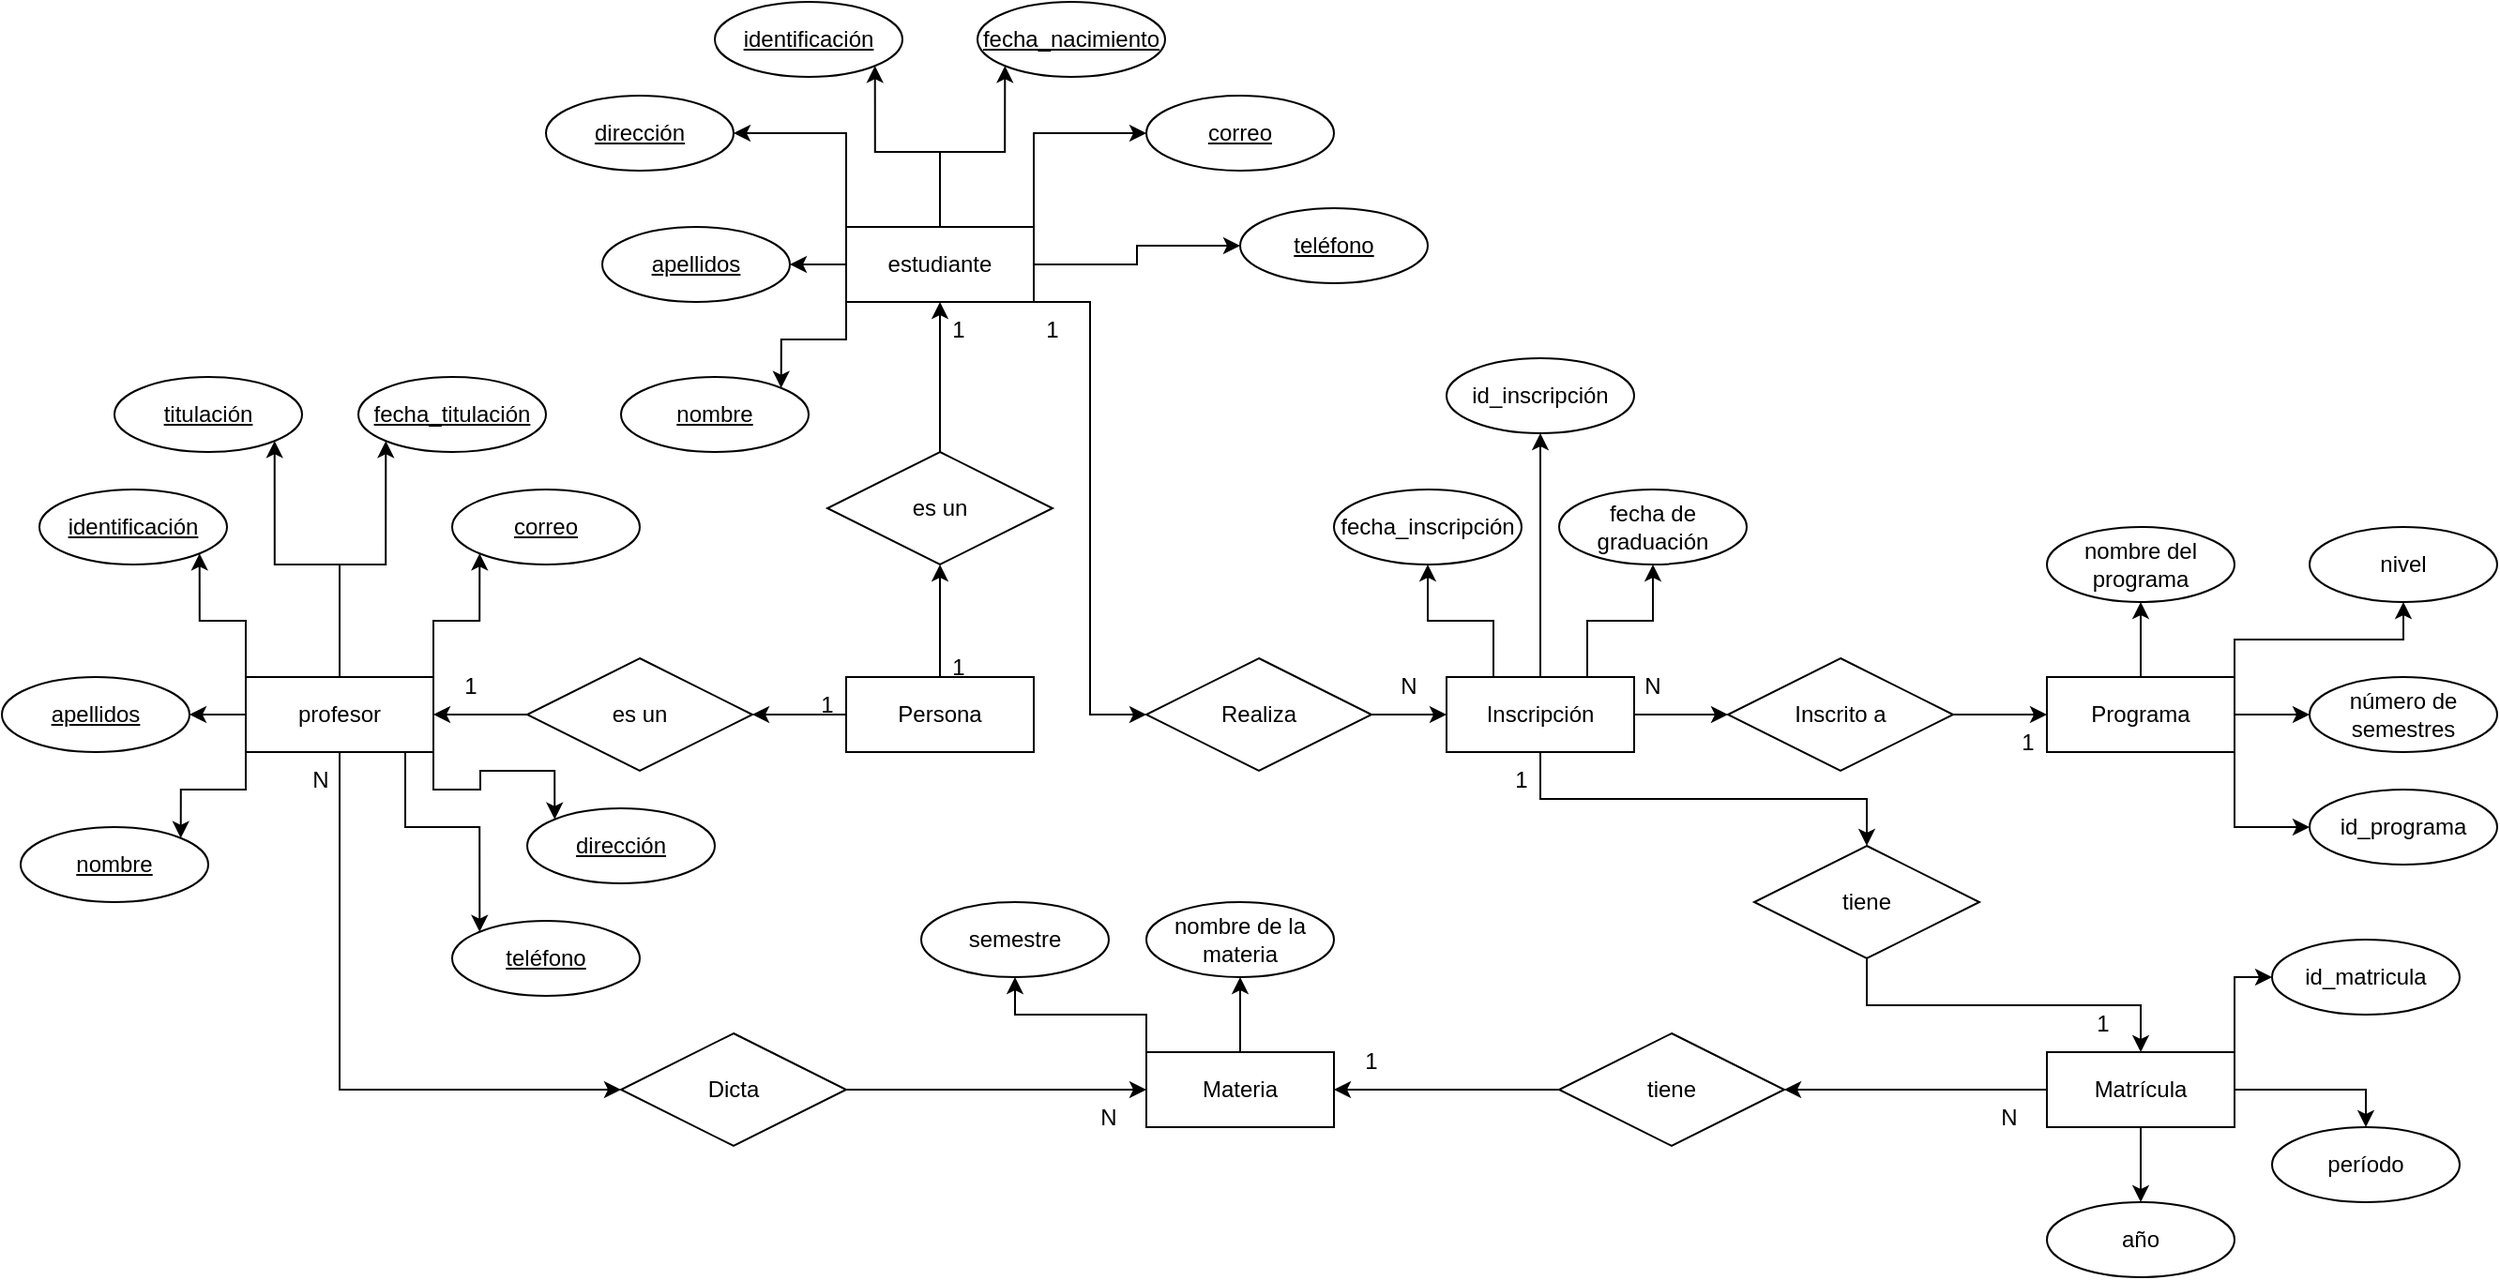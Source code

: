 <mxfile version="24.7.7">
  <diagram name="Página-1" id="Ip_KT5GrtNxtZKorKu29">
    <mxGraphModel dx="2261" dy="1949" grid="1" gridSize="10" guides="1" tooltips="1" connect="1" arrows="1" fold="1" page="1" pageScale="1" pageWidth="827" pageHeight="1169" math="0" shadow="0">
      <root>
        <mxCell id="0" />
        <mxCell id="1" parent="0" />
        <mxCell id="Cg-n9MIMEP_2OIuq3Rdy-99" style="edgeStyle=orthogonalEdgeStyle;rounded=0;orthogonalLoop=1;jettySize=auto;html=1;exitX=0.5;exitY=0;exitDx=0;exitDy=0;entryX=0.5;entryY=1;entryDx=0;entryDy=0;" edge="1" parent="1" source="Cg-n9MIMEP_2OIuq3Rdy-1" target="Cg-n9MIMEP_2OIuq3Rdy-98">
          <mxGeometry relative="1" as="geometry" />
        </mxCell>
        <mxCell id="Cg-n9MIMEP_2OIuq3Rdy-102" style="edgeStyle=orthogonalEdgeStyle;rounded=0;orthogonalLoop=1;jettySize=auto;html=1;exitX=0;exitY=0.5;exitDx=0;exitDy=0;entryX=1;entryY=0.5;entryDx=0;entryDy=0;" edge="1" parent="1" source="Cg-n9MIMEP_2OIuq3Rdy-1" target="Cg-n9MIMEP_2OIuq3Rdy-101">
          <mxGeometry relative="1" as="geometry" />
        </mxCell>
        <mxCell id="Cg-n9MIMEP_2OIuq3Rdy-1" value="Persona" style="whiteSpace=wrap;html=1;align=center;" vertex="1" parent="1">
          <mxGeometry x="-70" y="80" width="100" height="40" as="geometry" />
        </mxCell>
        <mxCell id="Cg-n9MIMEP_2OIuq3Rdy-11" style="edgeStyle=orthogonalEdgeStyle;rounded=0;orthogonalLoop=1;jettySize=auto;html=1;exitX=0.5;exitY=0;exitDx=0;exitDy=0;entryX=0.5;entryY=1;entryDx=0;entryDy=0;" edge="1" parent="1" source="Cg-n9MIMEP_2OIuq3Rdy-2" target="Cg-n9MIMEP_2OIuq3Rdy-10">
          <mxGeometry relative="1" as="geometry" />
        </mxCell>
        <mxCell id="Cg-n9MIMEP_2OIuq3Rdy-87" style="edgeStyle=orthogonalEdgeStyle;rounded=0;orthogonalLoop=1;jettySize=auto;html=1;exitX=1;exitY=0;exitDx=0;exitDy=0;" edge="1" parent="1" source="Cg-n9MIMEP_2OIuq3Rdy-2" target="Cg-n9MIMEP_2OIuq3Rdy-85">
          <mxGeometry relative="1" as="geometry" />
        </mxCell>
        <mxCell id="Cg-n9MIMEP_2OIuq3Rdy-88" style="edgeStyle=orthogonalEdgeStyle;rounded=0;orthogonalLoop=1;jettySize=auto;html=1;exitX=1;exitY=0.5;exitDx=0;exitDy=0;entryX=0;entryY=0.5;entryDx=0;entryDy=0;" edge="1" parent="1" source="Cg-n9MIMEP_2OIuq3Rdy-2" target="Cg-n9MIMEP_2OIuq3Rdy-86">
          <mxGeometry relative="1" as="geometry" />
        </mxCell>
        <mxCell id="Cg-n9MIMEP_2OIuq3Rdy-127" style="edgeStyle=orthogonalEdgeStyle;rounded=0;orthogonalLoop=1;jettySize=auto;html=1;exitX=1;exitY=1;exitDx=0;exitDy=0;entryX=0;entryY=0.5;entryDx=0;entryDy=0;" edge="1" parent="1" source="Cg-n9MIMEP_2OIuq3Rdy-2" target="Cg-n9MIMEP_2OIuq3Rdy-126">
          <mxGeometry relative="1" as="geometry" />
        </mxCell>
        <mxCell id="Cg-n9MIMEP_2OIuq3Rdy-2" value="Programa" style="whiteSpace=wrap;html=1;align=center;" vertex="1" parent="1">
          <mxGeometry x="570" y="80" width="100" height="40" as="geometry" />
        </mxCell>
        <mxCell id="Cg-n9MIMEP_2OIuq3Rdy-28" style="edgeStyle=orthogonalEdgeStyle;rounded=0;orthogonalLoop=1;jettySize=auto;html=1;exitX=1;exitY=0.5;exitDx=0;exitDy=0;entryX=0;entryY=0.5;entryDx=0;entryDy=0;" edge="1" parent="1" source="Cg-n9MIMEP_2OIuq3Rdy-3" target="Cg-n9MIMEP_2OIuq3Rdy-27">
          <mxGeometry relative="1" as="geometry" />
        </mxCell>
        <mxCell id="Cg-n9MIMEP_2OIuq3Rdy-91" style="edgeStyle=orthogonalEdgeStyle;rounded=0;orthogonalLoop=1;jettySize=auto;html=1;exitX=0.75;exitY=0;exitDx=0;exitDy=0;entryX=0.5;entryY=1;entryDx=0;entryDy=0;" edge="1" parent="1" source="Cg-n9MIMEP_2OIuq3Rdy-3" target="Cg-n9MIMEP_2OIuq3Rdy-90">
          <mxGeometry relative="1" as="geometry" />
        </mxCell>
        <mxCell id="Cg-n9MIMEP_2OIuq3Rdy-92" style="edgeStyle=orthogonalEdgeStyle;rounded=0;orthogonalLoop=1;jettySize=auto;html=1;exitX=0.25;exitY=0;exitDx=0;exitDy=0;entryX=0.5;entryY=1;entryDx=0;entryDy=0;" edge="1" parent="1" source="Cg-n9MIMEP_2OIuq3Rdy-3" target="Cg-n9MIMEP_2OIuq3Rdy-89">
          <mxGeometry relative="1" as="geometry" />
        </mxCell>
        <mxCell id="Cg-n9MIMEP_2OIuq3Rdy-124" style="edgeStyle=orthogonalEdgeStyle;rounded=0;orthogonalLoop=1;jettySize=auto;html=1;exitX=0.5;exitY=0;exitDx=0;exitDy=0;entryX=0.5;entryY=1;entryDx=0;entryDy=0;" edge="1" parent="1" source="Cg-n9MIMEP_2OIuq3Rdy-3" target="Cg-n9MIMEP_2OIuq3Rdy-123">
          <mxGeometry relative="1" as="geometry" />
        </mxCell>
        <mxCell id="Cg-n9MIMEP_2OIuq3Rdy-128" style="edgeStyle=orthogonalEdgeStyle;rounded=0;orthogonalLoop=1;jettySize=auto;html=1;exitX=0.5;exitY=1;exitDx=0;exitDy=0;" edge="1" parent="1" source="Cg-n9MIMEP_2OIuq3Rdy-3" target="Cg-n9MIMEP_2OIuq3Rdy-30">
          <mxGeometry relative="1" as="geometry" />
        </mxCell>
        <mxCell id="Cg-n9MIMEP_2OIuq3Rdy-3" value="Inscripción" style="whiteSpace=wrap;html=1;align=center;" vertex="1" parent="1">
          <mxGeometry x="250" y="80" width="100" height="40" as="geometry" />
        </mxCell>
        <mxCell id="Cg-n9MIMEP_2OIuq3Rdy-94" style="edgeStyle=orthogonalEdgeStyle;rounded=0;orthogonalLoop=1;jettySize=auto;html=1;exitX=0.5;exitY=0;exitDx=0;exitDy=0;entryX=0.5;entryY=1;entryDx=0;entryDy=0;" edge="1" parent="1" source="Cg-n9MIMEP_2OIuq3Rdy-4" target="Cg-n9MIMEP_2OIuq3Rdy-93">
          <mxGeometry relative="1" as="geometry" />
        </mxCell>
        <mxCell id="Cg-n9MIMEP_2OIuq3Rdy-97" style="edgeStyle=orthogonalEdgeStyle;rounded=0;orthogonalLoop=1;jettySize=auto;html=1;exitX=0;exitY=0;exitDx=0;exitDy=0;entryX=0.5;entryY=1;entryDx=0;entryDy=0;" edge="1" parent="1" source="Cg-n9MIMEP_2OIuq3Rdy-4" target="Cg-n9MIMEP_2OIuq3Rdy-96">
          <mxGeometry relative="1" as="geometry" />
        </mxCell>
        <mxCell id="Cg-n9MIMEP_2OIuq3Rdy-4" value="Materia" style="whiteSpace=wrap;html=1;align=center;" vertex="1" parent="1">
          <mxGeometry x="90" y="280" width="100" height="40" as="geometry" />
        </mxCell>
        <mxCell id="Cg-n9MIMEP_2OIuq3Rdy-20" style="edgeStyle=orthogonalEdgeStyle;rounded=0;orthogonalLoop=1;jettySize=auto;html=1;exitX=0.5;exitY=1;exitDx=0;exitDy=0;entryX=0.5;entryY=0;entryDx=0;entryDy=0;" edge="1" parent="1" source="Cg-n9MIMEP_2OIuq3Rdy-5" target="Cg-n9MIMEP_2OIuq3Rdy-19">
          <mxGeometry relative="1" as="geometry" />
        </mxCell>
        <mxCell id="Cg-n9MIMEP_2OIuq3Rdy-23" style="edgeStyle=orthogonalEdgeStyle;rounded=0;orthogonalLoop=1;jettySize=auto;html=1;exitX=1;exitY=0.5;exitDx=0;exitDy=0;entryX=0.5;entryY=0;entryDx=0;entryDy=0;" edge="1" parent="1" source="Cg-n9MIMEP_2OIuq3Rdy-5" target="Cg-n9MIMEP_2OIuq3Rdy-21">
          <mxGeometry relative="1" as="geometry" />
        </mxCell>
        <mxCell id="Cg-n9MIMEP_2OIuq3Rdy-34" style="edgeStyle=orthogonalEdgeStyle;rounded=0;orthogonalLoop=1;jettySize=auto;html=1;exitX=0;exitY=0.5;exitDx=0;exitDy=0;entryX=1;entryY=0.5;entryDx=0;entryDy=0;" edge="1" parent="1" source="Cg-n9MIMEP_2OIuq3Rdy-5" target="Cg-n9MIMEP_2OIuq3Rdy-33">
          <mxGeometry relative="1" as="geometry" />
        </mxCell>
        <mxCell id="Cg-n9MIMEP_2OIuq3Rdy-130" style="edgeStyle=orthogonalEdgeStyle;rounded=0;orthogonalLoop=1;jettySize=auto;html=1;exitX=1;exitY=0;exitDx=0;exitDy=0;entryX=0;entryY=0.5;entryDx=0;entryDy=0;" edge="1" parent="1" source="Cg-n9MIMEP_2OIuq3Rdy-5" target="Cg-n9MIMEP_2OIuq3Rdy-129">
          <mxGeometry relative="1" as="geometry" />
        </mxCell>
        <mxCell id="Cg-n9MIMEP_2OIuq3Rdy-5" value="Matrícula" style="whiteSpace=wrap;html=1;align=center;" vertex="1" parent="1">
          <mxGeometry x="570" y="280" width="100" height="40" as="geometry" />
        </mxCell>
        <mxCell id="Cg-n9MIMEP_2OIuq3Rdy-53" style="edgeStyle=orthogonalEdgeStyle;rounded=0;orthogonalLoop=1;jettySize=auto;html=1;exitX=1;exitY=0.5;exitDx=0;exitDy=0;entryX=0;entryY=0.5;entryDx=0;entryDy=0;" edge="1" parent="1" source="Cg-n9MIMEP_2OIuq3Rdy-6" target="Cg-n9MIMEP_2OIuq3Rdy-51">
          <mxGeometry relative="1" as="geometry" />
        </mxCell>
        <mxCell id="Cg-n9MIMEP_2OIuq3Rdy-57" style="edgeStyle=orthogonalEdgeStyle;rounded=0;orthogonalLoop=1;jettySize=auto;html=1;exitX=0;exitY=0.5;exitDx=0;exitDy=0;" edge="1" parent="1" source="Cg-n9MIMEP_2OIuq3Rdy-6" target="Cg-n9MIMEP_2OIuq3Rdy-56">
          <mxGeometry relative="1" as="geometry" />
        </mxCell>
        <mxCell id="Cg-n9MIMEP_2OIuq3Rdy-59" style="edgeStyle=orthogonalEdgeStyle;rounded=0;orthogonalLoop=1;jettySize=auto;html=1;exitX=0;exitY=1;exitDx=0;exitDy=0;entryX=1;entryY=0;entryDx=0;entryDy=0;" edge="1" parent="1" source="Cg-n9MIMEP_2OIuq3Rdy-6" target="Cg-n9MIMEP_2OIuq3Rdy-58">
          <mxGeometry relative="1" as="geometry" />
        </mxCell>
        <mxCell id="Cg-n9MIMEP_2OIuq3Rdy-104" style="edgeStyle=orthogonalEdgeStyle;rounded=0;orthogonalLoop=1;jettySize=auto;html=1;exitX=1;exitY=1;exitDx=0;exitDy=0;entryX=0;entryY=0.5;entryDx=0;entryDy=0;" edge="1" parent="1" source="Cg-n9MIMEP_2OIuq3Rdy-6" target="Cg-n9MIMEP_2OIuq3Rdy-24">
          <mxGeometry relative="1" as="geometry">
            <Array as="points">
              <mxPoint x="60" y="-120" />
              <mxPoint x="60" y="100" />
            </Array>
          </mxGeometry>
        </mxCell>
        <mxCell id="Cg-n9MIMEP_2OIuq3Rdy-105" style="edgeStyle=orthogonalEdgeStyle;rounded=0;orthogonalLoop=1;jettySize=auto;html=1;exitX=0;exitY=0;exitDx=0;exitDy=0;entryX=1;entryY=0.5;entryDx=0;entryDy=0;" edge="1" parent="1" source="Cg-n9MIMEP_2OIuq3Rdy-6" target="Cg-n9MIMEP_2OIuq3Rdy-60">
          <mxGeometry relative="1" as="geometry" />
        </mxCell>
        <mxCell id="Cg-n9MIMEP_2OIuq3Rdy-106" style="edgeStyle=orthogonalEdgeStyle;rounded=0;orthogonalLoop=1;jettySize=auto;html=1;exitX=1;exitY=0;exitDx=0;exitDy=0;entryX=0;entryY=0.5;entryDx=0;entryDy=0;" edge="1" parent="1" source="Cg-n9MIMEP_2OIuq3Rdy-6" target="Cg-n9MIMEP_2OIuq3Rdy-49">
          <mxGeometry relative="1" as="geometry" />
        </mxCell>
        <mxCell id="Cg-n9MIMEP_2OIuq3Rdy-107" style="edgeStyle=orthogonalEdgeStyle;rounded=0;orthogonalLoop=1;jettySize=auto;html=1;exitX=0.5;exitY=0;exitDx=0;exitDy=0;entryX=1;entryY=1;entryDx=0;entryDy=0;" edge="1" parent="1" source="Cg-n9MIMEP_2OIuq3Rdy-6" target="Cg-n9MIMEP_2OIuq3Rdy-54">
          <mxGeometry relative="1" as="geometry" />
        </mxCell>
        <mxCell id="Cg-n9MIMEP_2OIuq3Rdy-108" style="edgeStyle=orthogonalEdgeStyle;rounded=0;orthogonalLoop=1;jettySize=auto;html=1;exitX=0.5;exitY=0;exitDx=0;exitDy=0;entryX=0;entryY=1;entryDx=0;entryDy=0;" edge="1" parent="1" source="Cg-n9MIMEP_2OIuq3Rdy-6" target="Cg-n9MIMEP_2OIuq3Rdy-47">
          <mxGeometry relative="1" as="geometry" />
        </mxCell>
        <mxCell id="Cg-n9MIMEP_2OIuq3Rdy-6" value="estudiante" style="whiteSpace=wrap;html=1;align=center;" vertex="1" parent="1">
          <mxGeometry x="-70" y="-160" width="100" height="40" as="geometry" />
        </mxCell>
        <mxCell id="Cg-n9MIMEP_2OIuq3Rdy-10" value="nombre del programa" style="ellipse;whiteSpace=wrap;html=1;align=center;" vertex="1" parent="1">
          <mxGeometry x="570" width="100" height="40" as="geometry" />
        </mxCell>
        <mxCell id="Cg-n9MIMEP_2OIuq3Rdy-19" value="año" style="ellipse;whiteSpace=wrap;html=1;align=center;" vertex="1" parent="1">
          <mxGeometry x="570" y="360" width="100" height="40" as="geometry" />
        </mxCell>
        <mxCell id="Cg-n9MIMEP_2OIuq3Rdy-21" value="período" style="ellipse;whiteSpace=wrap;html=1;align=center;" vertex="1" parent="1">
          <mxGeometry x="690" y="320" width="100" height="40" as="geometry" />
        </mxCell>
        <mxCell id="Cg-n9MIMEP_2OIuq3Rdy-26" style="edgeStyle=orthogonalEdgeStyle;rounded=0;orthogonalLoop=1;jettySize=auto;html=1;exitX=1;exitY=0.5;exitDx=0;exitDy=0;entryX=0;entryY=0.5;entryDx=0;entryDy=0;" edge="1" parent="1" source="Cg-n9MIMEP_2OIuq3Rdy-24" target="Cg-n9MIMEP_2OIuq3Rdy-3">
          <mxGeometry relative="1" as="geometry" />
        </mxCell>
        <mxCell id="Cg-n9MIMEP_2OIuq3Rdy-24" value="Realiza" style="shape=rhombus;perimeter=rhombusPerimeter;whiteSpace=wrap;html=1;align=center;" vertex="1" parent="1">
          <mxGeometry x="90" y="70" width="120" height="60" as="geometry" />
        </mxCell>
        <mxCell id="Cg-n9MIMEP_2OIuq3Rdy-29" style="edgeStyle=orthogonalEdgeStyle;rounded=0;orthogonalLoop=1;jettySize=auto;html=1;exitX=1;exitY=0.5;exitDx=0;exitDy=0;" edge="1" parent="1" source="Cg-n9MIMEP_2OIuq3Rdy-27" target="Cg-n9MIMEP_2OIuq3Rdy-2">
          <mxGeometry relative="1" as="geometry" />
        </mxCell>
        <mxCell id="Cg-n9MIMEP_2OIuq3Rdy-27" value="Inscrito a" style="shape=rhombus;perimeter=rhombusPerimeter;whiteSpace=wrap;html=1;align=center;" vertex="1" parent="1">
          <mxGeometry x="400" y="70" width="120" height="60" as="geometry" />
        </mxCell>
        <mxCell id="Cg-n9MIMEP_2OIuq3Rdy-32" style="edgeStyle=orthogonalEdgeStyle;rounded=0;orthogonalLoop=1;jettySize=auto;html=1;exitX=0.5;exitY=1;exitDx=0;exitDy=0;entryX=0.5;entryY=0;entryDx=0;entryDy=0;" edge="1" parent="1" source="Cg-n9MIMEP_2OIuq3Rdy-30" target="Cg-n9MIMEP_2OIuq3Rdy-5">
          <mxGeometry relative="1" as="geometry" />
        </mxCell>
        <mxCell id="Cg-n9MIMEP_2OIuq3Rdy-30" value="tiene" style="shape=rhombus;perimeter=rhombusPerimeter;whiteSpace=wrap;html=1;align=center;" vertex="1" parent="1">
          <mxGeometry x="414" y="170" width="120" height="60" as="geometry" />
        </mxCell>
        <mxCell id="Cg-n9MIMEP_2OIuq3Rdy-35" style="edgeStyle=orthogonalEdgeStyle;rounded=0;orthogonalLoop=1;jettySize=auto;html=1;exitX=0;exitY=0.5;exitDx=0;exitDy=0;entryX=1;entryY=0.5;entryDx=0;entryDy=0;" edge="1" parent="1" source="Cg-n9MIMEP_2OIuq3Rdy-33" target="Cg-n9MIMEP_2OIuq3Rdy-4">
          <mxGeometry relative="1" as="geometry" />
        </mxCell>
        <mxCell id="Cg-n9MIMEP_2OIuq3Rdy-33" value="tiene" style="shape=rhombus;perimeter=rhombusPerimeter;whiteSpace=wrap;html=1;align=center;" vertex="1" parent="1">
          <mxGeometry x="310" y="270" width="120" height="60" as="geometry" />
        </mxCell>
        <mxCell id="Cg-n9MIMEP_2OIuq3Rdy-47" value="fecha_nacimiento" style="ellipse;whiteSpace=wrap;html=1;align=center;fontStyle=4;" vertex="1" parent="1">
          <mxGeometry y="-280" width="100" height="40" as="geometry" />
        </mxCell>
        <mxCell id="Cg-n9MIMEP_2OIuq3Rdy-49" value="correo" style="ellipse;whiteSpace=wrap;html=1;align=center;fontStyle=4;" vertex="1" parent="1">
          <mxGeometry x="90" y="-230" width="100" height="40" as="geometry" />
        </mxCell>
        <mxCell id="Cg-n9MIMEP_2OIuq3Rdy-51" value="teléfono" style="ellipse;whiteSpace=wrap;html=1;align=center;fontStyle=4;" vertex="1" parent="1">
          <mxGeometry x="140" y="-170" width="100" height="40" as="geometry" />
        </mxCell>
        <mxCell id="Cg-n9MIMEP_2OIuq3Rdy-54" value="identificación" style="ellipse;whiteSpace=wrap;html=1;align=center;fontStyle=4;" vertex="1" parent="1">
          <mxGeometry x="-140" y="-280" width="100" height="40" as="geometry" />
        </mxCell>
        <mxCell id="Cg-n9MIMEP_2OIuq3Rdy-56" value="apellidos" style="ellipse;whiteSpace=wrap;html=1;align=center;fontStyle=4;" vertex="1" parent="1">
          <mxGeometry x="-200" y="-160" width="100" height="40" as="geometry" />
        </mxCell>
        <mxCell id="Cg-n9MIMEP_2OIuq3Rdy-58" value="nombre" style="ellipse;whiteSpace=wrap;html=1;align=center;fontStyle=4;" vertex="1" parent="1">
          <mxGeometry x="-190" y="-80" width="100" height="40" as="geometry" />
        </mxCell>
        <mxCell id="Cg-n9MIMEP_2OIuq3Rdy-60" value="dirección" style="ellipse;whiteSpace=wrap;html=1;align=center;fontStyle=4;" vertex="1" parent="1">
          <mxGeometry x="-230" y="-230" width="100" height="40" as="geometry" />
        </mxCell>
        <mxCell id="Cg-n9MIMEP_2OIuq3Rdy-64" style="edgeStyle=orthogonalEdgeStyle;rounded=0;orthogonalLoop=1;jettySize=auto;html=1;exitX=1;exitY=0;exitDx=0;exitDy=0;entryX=0;entryY=1;entryDx=0;entryDy=0;" edge="1" parent="1" source="Cg-n9MIMEP_2OIuq3Rdy-70" target="Cg-n9MIMEP_2OIuq3Rdy-72">
          <mxGeometry relative="1" as="geometry" />
        </mxCell>
        <mxCell id="Cg-n9MIMEP_2OIuq3Rdy-66" style="edgeStyle=orthogonalEdgeStyle;rounded=0;orthogonalLoop=1;jettySize=auto;html=1;exitX=0;exitY=0;exitDx=0;exitDy=0;entryX=1;entryY=1;entryDx=0;entryDy=0;" edge="1" parent="1" source="Cg-n9MIMEP_2OIuq3Rdy-70" target="Cg-n9MIMEP_2OIuq3Rdy-74">
          <mxGeometry relative="1" as="geometry" />
        </mxCell>
        <mxCell id="Cg-n9MIMEP_2OIuq3Rdy-67" style="edgeStyle=orthogonalEdgeStyle;rounded=0;orthogonalLoop=1;jettySize=auto;html=1;exitX=0;exitY=0.5;exitDx=0;exitDy=0;" edge="1" parent="1" source="Cg-n9MIMEP_2OIuq3Rdy-70" target="Cg-n9MIMEP_2OIuq3Rdy-75">
          <mxGeometry relative="1" as="geometry" />
        </mxCell>
        <mxCell id="Cg-n9MIMEP_2OIuq3Rdy-68" style="edgeStyle=orthogonalEdgeStyle;rounded=0;orthogonalLoop=1;jettySize=auto;html=1;exitX=0;exitY=1;exitDx=0;exitDy=0;entryX=1;entryY=0;entryDx=0;entryDy=0;" edge="1" parent="1" source="Cg-n9MIMEP_2OIuq3Rdy-70" target="Cg-n9MIMEP_2OIuq3Rdy-76">
          <mxGeometry relative="1" as="geometry" />
        </mxCell>
        <mxCell id="Cg-n9MIMEP_2OIuq3Rdy-83" style="edgeStyle=orthogonalEdgeStyle;rounded=0;orthogonalLoop=1;jettySize=auto;html=1;exitX=0.5;exitY=0;exitDx=0;exitDy=0;entryX=0;entryY=1;entryDx=0;entryDy=0;" edge="1" parent="1" source="Cg-n9MIMEP_2OIuq3Rdy-70" target="Cg-n9MIMEP_2OIuq3Rdy-80">
          <mxGeometry relative="1" as="geometry" />
        </mxCell>
        <mxCell id="Cg-n9MIMEP_2OIuq3Rdy-84" style="edgeStyle=orthogonalEdgeStyle;rounded=0;orthogonalLoop=1;jettySize=auto;html=1;exitX=0.5;exitY=0;exitDx=0;exitDy=0;entryX=1;entryY=1;entryDx=0;entryDy=0;" edge="1" parent="1" source="Cg-n9MIMEP_2OIuq3Rdy-70" target="Cg-n9MIMEP_2OIuq3Rdy-71">
          <mxGeometry relative="1" as="geometry" />
        </mxCell>
        <mxCell id="Cg-n9MIMEP_2OIuq3Rdy-113" style="edgeStyle=orthogonalEdgeStyle;rounded=0;orthogonalLoop=1;jettySize=auto;html=1;exitX=1;exitY=1;exitDx=0;exitDy=0;entryX=0;entryY=0;entryDx=0;entryDy=0;" edge="1" parent="1" source="Cg-n9MIMEP_2OIuq3Rdy-70" target="Cg-n9MIMEP_2OIuq3Rdy-77">
          <mxGeometry relative="1" as="geometry" />
        </mxCell>
        <mxCell id="Cg-n9MIMEP_2OIuq3Rdy-114" style="edgeStyle=orthogonalEdgeStyle;rounded=0;orthogonalLoop=1;jettySize=auto;html=1;exitX=1;exitY=1;exitDx=0;exitDy=0;entryX=0;entryY=0;entryDx=0;entryDy=0;" edge="1" parent="1" source="Cg-n9MIMEP_2OIuq3Rdy-70" target="Cg-n9MIMEP_2OIuq3Rdy-73">
          <mxGeometry relative="1" as="geometry">
            <Array as="points">
              <mxPoint x="-305" y="160" />
              <mxPoint x="-265" y="160" />
            </Array>
          </mxGeometry>
        </mxCell>
        <mxCell id="Cg-n9MIMEP_2OIuq3Rdy-119" style="edgeStyle=orthogonalEdgeStyle;rounded=0;orthogonalLoop=1;jettySize=auto;html=1;exitX=0.5;exitY=1;exitDx=0;exitDy=0;entryX=0;entryY=0.5;entryDx=0;entryDy=0;" edge="1" parent="1" source="Cg-n9MIMEP_2OIuq3Rdy-70" target="Cg-n9MIMEP_2OIuq3Rdy-112">
          <mxGeometry relative="1" as="geometry">
            <Array as="points">
              <mxPoint x="-340" y="300" />
            </Array>
          </mxGeometry>
        </mxCell>
        <mxCell id="Cg-n9MIMEP_2OIuq3Rdy-70" value="profesor" style="whiteSpace=wrap;html=1;align=center;" vertex="1" parent="1">
          <mxGeometry x="-390" y="80" width="100" height="40" as="geometry" />
        </mxCell>
        <mxCell id="Cg-n9MIMEP_2OIuq3Rdy-71" value="&lt;div&gt;&lt;span style=&quot;background-color: initial;&quot;&gt;titulación&lt;/span&gt;&lt;br&gt;&lt;/div&gt;" style="ellipse;whiteSpace=wrap;html=1;align=center;fontStyle=4;" vertex="1" parent="1">
          <mxGeometry x="-460" y="-80" width="100" height="40" as="geometry" />
        </mxCell>
        <mxCell id="Cg-n9MIMEP_2OIuq3Rdy-72" value="correo" style="ellipse;whiteSpace=wrap;html=1;align=center;fontStyle=4;" vertex="1" parent="1">
          <mxGeometry x="-280" y="-20" width="100" height="40" as="geometry" />
        </mxCell>
        <mxCell id="Cg-n9MIMEP_2OIuq3Rdy-73" value="teléfono" style="ellipse;whiteSpace=wrap;html=1;align=center;fontStyle=4;" vertex="1" parent="1">
          <mxGeometry x="-280" y="210" width="100" height="40" as="geometry" />
        </mxCell>
        <mxCell id="Cg-n9MIMEP_2OIuq3Rdy-74" value="identificación" style="ellipse;whiteSpace=wrap;html=1;align=center;fontStyle=4;" vertex="1" parent="1">
          <mxGeometry x="-500" y="-20" width="100" height="40" as="geometry" />
        </mxCell>
        <mxCell id="Cg-n9MIMEP_2OIuq3Rdy-75" value="apellidos" style="ellipse;whiteSpace=wrap;html=1;align=center;fontStyle=4;" vertex="1" parent="1">
          <mxGeometry x="-520" y="80" width="100" height="40" as="geometry" />
        </mxCell>
        <mxCell id="Cg-n9MIMEP_2OIuq3Rdy-76" value="nombre" style="ellipse;whiteSpace=wrap;html=1;align=center;fontStyle=4;" vertex="1" parent="1">
          <mxGeometry x="-510" y="160" width="100" height="40" as="geometry" />
        </mxCell>
        <mxCell id="Cg-n9MIMEP_2OIuq3Rdy-77" value="dirección" style="ellipse;whiteSpace=wrap;html=1;align=center;fontStyle=4;" vertex="1" parent="1">
          <mxGeometry x="-240" y="150" width="100" height="40" as="geometry" />
        </mxCell>
        <mxCell id="Cg-n9MIMEP_2OIuq3Rdy-80" value="fecha_titulación" style="ellipse;whiteSpace=wrap;html=1;align=center;fontStyle=4;" vertex="1" parent="1">
          <mxGeometry x="-330" y="-80" width="100" height="40" as="geometry" />
        </mxCell>
        <mxCell id="Cg-n9MIMEP_2OIuq3Rdy-85" value="nivel" style="ellipse;whiteSpace=wrap;html=1;align=center;" vertex="1" parent="1">
          <mxGeometry x="710" width="100" height="40" as="geometry" />
        </mxCell>
        <mxCell id="Cg-n9MIMEP_2OIuq3Rdy-86" value="número de semestres" style="ellipse;whiteSpace=wrap;html=1;align=center;" vertex="1" parent="1">
          <mxGeometry x="710" y="80" width="100" height="40" as="geometry" />
        </mxCell>
        <mxCell id="Cg-n9MIMEP_2OIuq3Rdy-89" value="fecha_inscripción" style="ellipse;whiteSpace=wrap;html=1;align=center;" vertex="1" parent="1">
          <mxGeometry x="190" y="-20" width="100" height="40" as="geometry" />
        </mxCell>
        <mxCell id="Cg-n9MIMEP_2OIuq3Rdy-90" value="fecha de graduación" style="ellipse;whiteSpace=wrap;html=1;align=center;" vertex="1" parent="1">
          <mxGeometry x="310" y="-20" width="100" height="40" as="geometry" />
        </mxCell>
        <mxCell id="Cg-n9MIMEP_2OIuq3Rdy-93" value="nombre de la materia" style="ellipse;whiteSpace=wrap;html=1;align=center;" vertex="1" parent="1">
          <mxGeometry x="90" y="200" width="100" height="40" as="geometry" />
        </mxCell>
        <mxCell id="Cg-n9MIMEP_2OIuq3Rdy-96" value="semestre" style="ellipse;whiteSpace=wrap;html=1;align=center;" vertex="1" parent="1">
          <mxGeometry x="-30" y="200" width="100" height="40" as="geometry" />
        </mxCell>
        <mxCell id="Cg-n9MIMEP_2OIuq3Rdy-100" style="edgeStyle=orthogonalEdgeStyle;rounded=0;orthogonalLoop=1;jettySize=auto;html=1;exitX=0.5;exitY=0;exitDx=0;exitDy=0;entryX=0.5;entryY=1;entryDx=0;entryDy=0;" edge="1" parent="1" source="Cg-n9MIMEP_2OIuq3Rdy-98" target="Cg-n9MIMEP_2OIuq3Rdy-6">
          <mxGeometry relative="1" as="geometry" />
        </mxCell>
        <mxCell id="Cg-n9MIMEP_2OIuq3Rdy-98" value="es un" style="shape=rhombus;perimeter=rhombusPerimeter;whiteSpace=wrap;html=1;align=center;" vertex="1" parent="1">
          <mxGeometry x="-80" y="-40" width="120" height="60" as="geometry" />
        </mxCell>
        <mxCell id="Cg-n9MIMEP_2OIuq3Rdy-103" style="edgeStyle=orthogonalEdgeStyle;rounded=0;orthogonalLoop=1;jettySize=auto;html=1;exitX=0;exitY=0.5;exitDx=0;exitDy=0;entryX=1;entryY=0.5;entryDx=0;entryDy=0;" edge="1" parent="1" source="Cg-n9MIMEP_2OIuq3Rdy-101" target="Cg-n9MIMEP_2OIuq3Rdy-70">
          <mxGeometry relative="1" as="geometry" />
        </mxCell>
        <mxCell id="Cg-n9MIMEP_2OIuq3Rdy-101" value="es un" style="shape=rhombus;perimeter=rhombusPerimeter;whiteSpace=wrap;html=1;align=center;" vertex="1" parent="1">
          <mxGeometry x="-240" y="70" width="120" height="60" as="geometry" />
        </mxCell>
        <mxCell id="Cg-n9MIMEP_2OIuq3Rdy-116" style="edgeStyle=orthogonalEdgeStyle;rounded=0;orthogonalLoop=1;jettySize=auto;html=1;exitX=1;exitY=0.5;exitDx=0;exitDy=0;entryX=0;entryY=0.5;entryDx=0;entryDy=0;" edge="1" parent="1" source="Cg-n9MIMEP_2OIuq3Rdy-112" target="Cg-n9MIMEP_2OIuq3Rdy-4">
          <mxGeometry relative="1" as="geometry" />
        </mxCell>
        <mxCell id="Cg-n9MIMEP_2OIuq3Rdy-112" value="Dicta" style="shape=rhombus;perimeter=rhombusPerimeter;whiteSpace=wrap;html=1;align=center;" vertex="1" parent="1">
          <mxGeometry x="-190" y="270" width="120" height="60" as="geometry" />
        </mxCell>
        <mxCell id="Cg-n9MIMEP_2OIuq3Rdy-121" style="edgeStyle=orthogonalEdgeStyle;rounded=0;orthogonalLoop=1;jettySize=auto;html=1;exitX=0.5;exitY=1;exitDx=0;exitDy=0;" edge="1" parent="1" source="Cg-n9MIMEP_2OIuq3Rdy-70" target="Cg-n9MIMEP_2OIuq3Rdy-70">
          <mxGeometry relative="1" as="geometry" />
        </mxCell>
        <mxCell id="Cg-n9MIMEP_2OIuq3Rdy-123" value="id_inscripción" style="ellipse;whiteSpace=wrap;html=1;align=center;" vertex="1" parent="1">
          <mxGeometry x="250" y="-90" width="100" height="40" as="geometry" />
        </mxCell>
        <mxCell id="Cg-n9MIMEP_2OIuq3Rdy-126" value="id_programa" style="ellipse;whiteSpace=wrap;html=1;align=center;" vertex="1" parent="1">
          <mxGeometry x="710" y="140" width="100" height="40" as="geometry" />
        </mxCell>
        <mxCell id="Cg-n9MIMEP_2OIuq3Rdy-129" value="id_matricula" style="ellipse;whiteSpace=wrap;html=1;align=center;" vertex="1" parent="1">
          <mxGeometry x="690" y="220" width="100" height="40" as="geometry" />
        </mxCell>
        <mxCell id="Cg-n9MIMEP_2OIuq3Rdy-131" value="1" style="text;html=1;align=center;verticalAlign=middle;whiteSpace=wrap;rounded=0;" vertex="1" parent="1">
          <mxGeometry x="-110" y="80" width="60" height="30" as="geometry" />
        </mxCell>
        <mxCell id="Cg-n9MIMEP_2OIuq3Rdy-132" value="1" style="text;html=1;align=center;verticalAlign=middle;whiteSpace=wrap;rounded=0;" vertex="1" parent="1">
          <mxGeometry x="-300" y="70" width="60" height="30" as="geometry" />
        </mxCell>
        <mxCell id="Cg-n9MIMEP_2OIuq3Rdy-133" value="1" style="text;html=1;align=center;verticalAlign=middle;whiteSpace=wrap;rounded=0;" vertex="1" parent="1">
          <mxGeometry x="-40" y="60" width="60" height="30" as="geometry" />
        </mxCell>
        <mxCell id="Cg-n9MIMEP_2OIuq3Rdy-134" value="1" style="text;html=1;align=center;verticalAlign=middle;whiteSpace=wrap;rounded=0;" vertex="1" parent="1">
          <mxGeometry x="-40" y="-120" width="60" height="30" as="geometry" />
        </mxCell>
        <mxCell id="Cg-n9MIMEP_2OIuq3Rdy-135" value="1" style="text;html=1;align=center;verticalAlign=middle;whiteSpace=wrap;rounded=0;" vertex="1" parent="1">
          <mxGeometry x="10" y="-120" width="60" height="30" as="geometry" />
        </mxCell>
        <mxCell id="Cg-n9MIMEP_2OIuq3Rdy-136" value="1" style="text;html=1;align=center;verticalAlign=middle;whiteSpace=wrap;rounded=0;" vertex="1" parent="1">
          <mxGeometry x="260" y="120" width="60" height="30" as="geometry" />
        </mxCell>
        <mxCell id="Cg-n9MIMEP_2OIuq3Rdy-137" value="1" style="text;html=1;align=center;verticalAlign=middle;whiteSpace=wrap;rounded=0;" vertex="1" parent="1">
          <mxGeometry x="570" y="250" width="60" height="30" as="geometry" />
        </mxCell>
        <mxCell id="Cg-n9MIMEP_2OIuq3Rdy-138" value="1" style="text;html=1;align=center;verticalAlign=middle;whiteSpace=wrap;rounded=0;" vertex="1" parent="1">
          <mxGeometry x="530" y="100" width="60" height="30" as="geometry" />
        </mxCell>
        <mxCell id="Cg-n9MIMEP_2OIuq3Rdy-139" value="N" style="text;html=1;align=center;verticalAlign=middle;whiteSpace=wrap;rounded=0;" vertex="1" parent="1">
          <mxGeometry x="-380" y="120" width="60" height="30" as="geometry" />
        </mxCell>
        <mxCell id="Cg-n9MIMEP_2OIuq3Rdy-140" value="N" style="text;html=1;align=center;verticalAlign=middle;whiteSpace=wrap;rounded=0;" vertex="1" parent="1">
          <mxGeometry x="40" y="300" width="60" height="30" as="geometry" />
        </mxCell>
        <mxCell id="Cg-n9MIMEP_2OIuq3Rdy-141" value="N" style="text;html=1;align=center;verticalAlign=middle;whiteSpace=wrap;rounded=0;" vertex="1" parent="1">
          <mxGeometry x="520" y="300" width="60" height="30" as="geometry" />
        </mxCell>
        <mxCell id="Cg-n9MIMEP_2OIuq3Rdy-142" value="N" style="text;html=1;align=center;verticalAlign=middle;whiteSpace=wrap;rounded=0;" vertex="1" parent="1">
          <mxGeometry x="330" y="70" width="60" height="30" as="geometry" />
        </mxCell>
        <mxCell id="Cg-n9MIMEP_2OIuq3Rdy-143" value="N" style="text;html=1;align=center;verticalAlign=middle;whiteSpace=wrap;rounded=0;" vertex="1" parent="1">
          <mxGeometry x="200" y="70" width="60" height="30" as="geometry" />
        </mxCell>
        <mxCell id="Cg-n9MIMEP_2OIuq3Rdy-144" value="1" style="text;html=1;align=center;verticalAlign=middle;whiteSpace=wrap;rounded=0;" vertex="1" parent="1">
          <mxGeometry x="180" y="270" width="60" height="30" as="geometry" />
        </mxCell>
      </root>
    </mxGraphModel>
  </diagram>
</mxfile>
